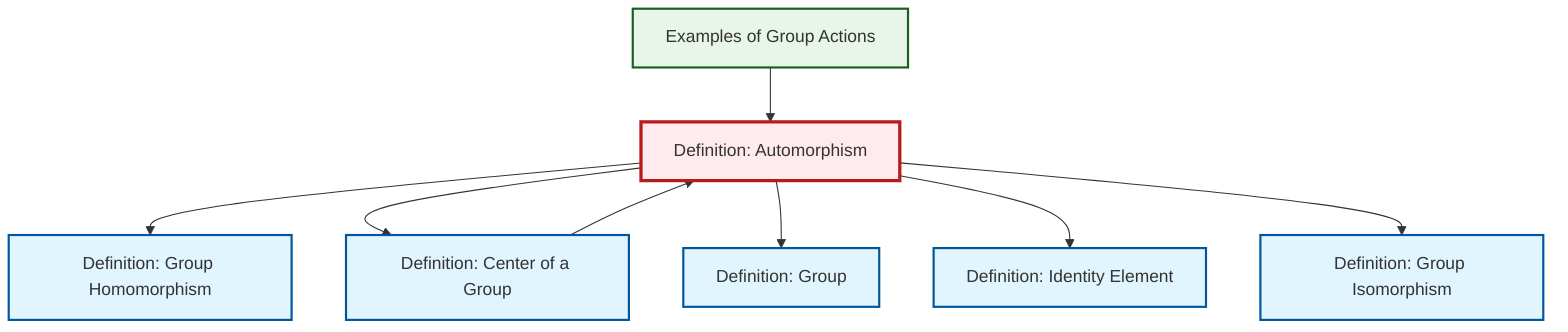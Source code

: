graph TD
    classDef definition fill:#e1f5fe,stroke:#01579b,stroke-width:2px
    classDef theorem fill:#f3e5f5,stroke:#4a148c,stroke-width:2px
    classDef axiom fill:#fff3e0,stroke:#e65100,stroke-width:2px
    classDef example fill:#e8f5e9,stroke:#1b5e20,stroke-width:2px
    classDef current fill:#ffebee,stroke:#b71c1c,stroke-width:3px
    def-identity-element["Definition: Identity Element"]:::definition
    ex-group-action-examples["Examples of Group Actions"]:::example
    def-homomorphism["Definition: Group Homomorphism"]:::definition
    def-isomorphism["Definition: Group Isomorphism"]:::definition
    def-group["Definition: Group"]:::definition
    def-center-of-group["Definition: Center of a Group"]:::definition
    def-automorphism["Definition: Automorphism"]:::definition
    def-center-of-group --> def-automorphism
    def-automorphism --> def-homomorphism
    def-automorphism --> def-center-of-group
    def-automorphism --> def-group
    def-automorphism --> def-identity-element
    ex-group-action-examples --> def-automorphism
    def-automorphism --> def-isomorphism
    class def-automorphism current